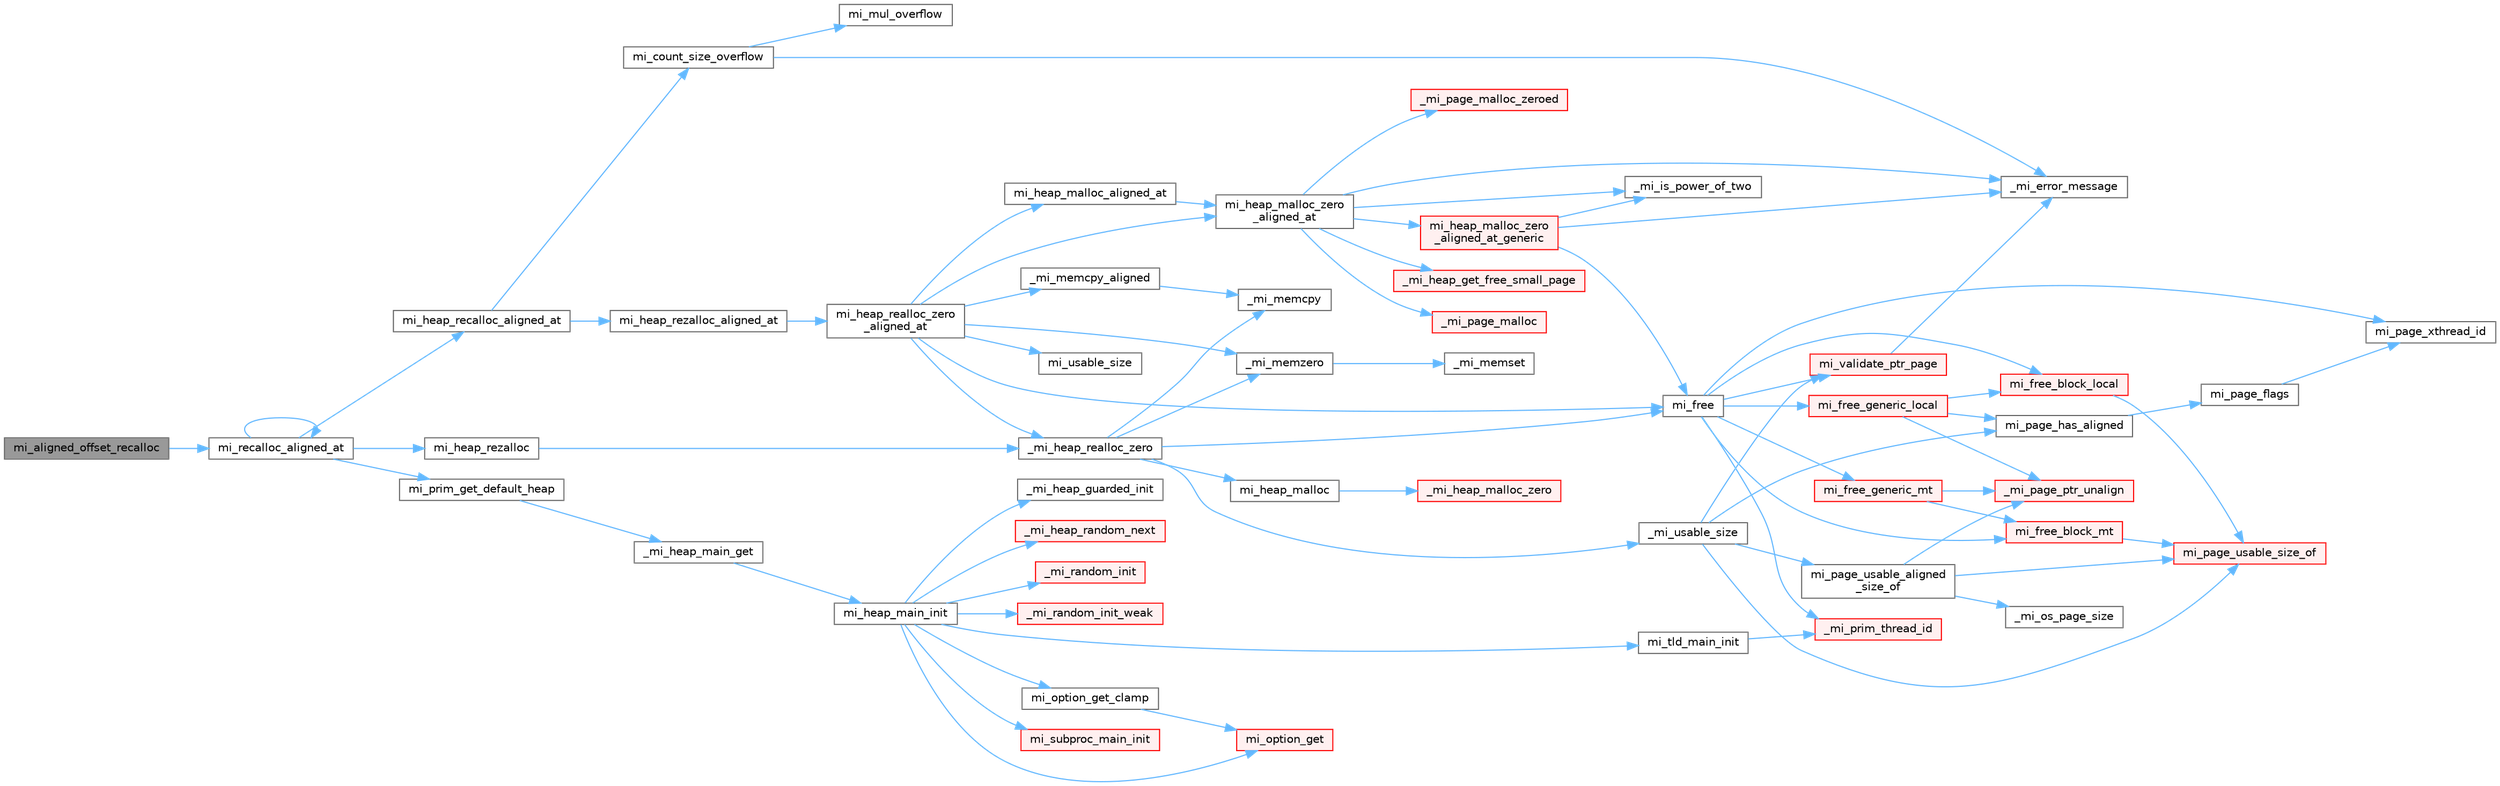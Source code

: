 digraph "mi_aligned_offset_recalloc"
{
 // LATEX_PDF_SIZE
  bgcolor="transparent";
  edge [fontname=Helvetica,fontsize=10,labelfontname=Helvetica,labelfontsize=10];
  node [fontname=Helvetica,fontsize=10,shape=box,height=0.2,width=0.4];
  rankdir="LR";
  Node1 [id="Node000001",label="mi_aligned_offset_recalloc",height=0.2,width=0.4,color="gray40", fillcolor="grey60", style="filled", fontcolor="black",tooltip=" "];
  Node1 -> Node2 [id="edge73_Node000001_Node000002",color="steelblue1",style="solid",tooltip=" "];
  Node2 [id="Node000002",label="mi_recalloc_aligned_at",height=0.2,width=0.4,color="grey40", fillcolor="white", style="filled",URL="$group__zeroinit.html#gaae25e4ddedd4e0fb61b1a8bd5d452750",tooltip=" "];
  Node2 -> Node3 [id="edge74_Node000002_Node000003",color="steelblue1",style="solid",tooltip=" "];
  Node3 [id="Node000003",label="mi_heap_recalloc_aligned_at",height=0.2,width=0.4,color="grey40", fillcolor="white", style="filled",URL="$group__zeroinit.html#ga07b5bcbaf00d0d2e598c232982588496",tooltip=" "];
  Node3 -> Node4 [id="edge75_Node000003_Node000004",color="steelblue1",style="solid",tooltip=" "];
  Node4 [id="Node000004",label="mi_count_size_overflow",height=0.2,width=0.4,color="grey40", fillcolor="white", style="filled",URL="$_e_a_s_t_l_2packages_2mimalloc_2include_2mimalloc_2internal_8h.html#ad0741c6523fbf2e3870fd3477bf6fe91",tooltip=" "];
  Node4 -> Node5 [id="edge76_Node000004_Node000005",color="steelblue1",style="solid",tooltip=" "];
  Node5 [id="Node000005",label="_mi_error_message",height=0.2,width=0.4,color="grey40", fillcolor="white", style="filled",URL="$options_8c.html#a2bebc073bcaac71658e57bb260c2e426",tooltip=" "];
  Node4 -> Node6 [id="edge77_Node000004_Node000006",color="steelblue1",style="solid",tooltip=" "];
  Node6 [id="Node000006",label="mi_mul_overflow",height=0.2,width=0.4,color="grey40", fillcolor="white", style="filled",URL="$_e_a_s_t_l_2packages_2mimalloc_2include_2mimalloc_2internal_8h.html#abf06027911fbdc300901fb961a45e4d0",tooltip=" "];
  Node3 -> Node7 [id="edge78_Node000003_Node000007",color="steelblue1",style="solid",tooltip=" "];
  Node7 [id="Node000007",label="mi_heap_rezalloc_aligned_at",height=0.2,width=0.4,color="grey40", fillcolor="white", style="filled",URL="$group__zeroinit.html#ga2bafa79c3f98ea74882349d44cffa5d9",tooltip=" "];
  Node7 -> Node8 [id="edge79_Node000007_Node000008",color="steelblue1",style="solid",tooltip=" "];
  Node8 [id="Node000008",label="mi_heap_realloc_zero\l_aligned_at",height=0.2,width=0.4,color="grey40", fillcolor="white", style="filled",URL="$alloc-aligned_8c.html#a1c31e7f7df144e6496e627272467f8cf",tooltip=" "];
  Node8 -> Node9 [id="edge80_Node000008_Node000009",color="steelblue1",style="solid",tooltip=" "];
  Node9 [id="Node000009",label="_mi_heap_realloc_zero",height=0.2,width=0.4,color="grey40", fillcolor="white", style="filled",URL="$alloc_8c.html#aa0a502a8b4b3af96fbc3bc6a0cf2e092",tooltip=" "];
  Node9 -> Node10 [id="edge81_Node000009_Node000010",color="steelblue1",style="solid",tooltip=" "];
  Node10 [id="Node000010",label="_mi_memcpy",height=0.2,width=0.4,color="grey40", fillcolor="white", style="filled",URL="$_e_a_s_t_l_2packages_2mimalloc_2include_2mimalloc_2internal_8h.html#aced8405f24c39af46117066bb1633924",tooltip=" "];
  Node9 -> Node11 [id="edge82_Node000009_Node000011",color="steelblue1",style="solid",tooltip=" "];
  Node11 [id="Node000011",label="_mi_memzero",height=0.2,width=0.4,color="grey40", fillcolor="white", style="filled",URL="$_e_a_s_t_l_2packages_2mimalloc_2include_2mimalloc_2internal_8h.html#a621a19b2339e1a1d23f8bc1a96eb3b54",tooltip=" "];
  Node11 -> Node12 [id="edge83_Node000011_Node000012",color="steelblue1",style="solid",tooltip=" "];
  Node12 [id="Node000012",label="_mi_memset",height=0.2,width=0.4,color="grey40", fillcolor="white", style="filled",URL="$_e_a_s_t_l_2packages_2mimalloc_2include_2mimalloc_2internal_8h.html#ae042f084f894809035813d45e3c43561",tooltip=" "];
  Node9 -> Node13 [id="edge84_Node000009_Node000013",color="steelblue1",style="solid",tooltip=" "];
  Node13 [id="Node000013",label="_mi_usable_size",height=0.2,width=0.4,color="grey40", fillcolor="white", style="filled",URL="$free_8c.html#ad2304b1ed3a49b8c20e550c060d5627d",tooltip=" "];
  Node13 -> Node14 [id="edge85_Node000013_Node000014",color="steelblue1",style="solid",tooltip=" "];
  Node14 [id="Node000014",label="mi_page_has_aligned",height=0.2,width=0.4,color="grey40", fillcolor="white", style="filled",URL="$_e_a_s_t_l_2packages_2mimalloc_2include_2mimalloc_2internal_8h.html#ae0b5641b1e2fabf59c84685e08520852",tooltip=" "];
  Node14 -> Node15 [id="edge86_Node000014_Node000015",color="steelblue1",style="solid",tooltip=" "];
  Node15 [id="Node000015",label="mi_page_flags",height=0.2,width=0.4,color="grey40", fillcolor="white", style="filled",URL="$_e_a_s_t_l_2packages_2mimalloc_2include_2mimalloc_2internal_8h.html#a3d26e50ecf7ae2045d2a6dc69c3c30c8",tooltip=" "];
  Node15 -> Node16 [id="edge87_Node000015_Node000016",color="steelblue1",style="solid",tooltip=" "];
  Node16 [id="Node000016",label="mi_page_xthread_id",height=0.2,width=0.4,color="grey40", fillcolor="white", style="filled",URL="$_e_a_s_t_l_2packages_2mimalloc_2include_2mimalloc_2internal_8h.html#af15a53be4fb9aa00af3c25632b1b1dac",tooltip=" "];
  Node13 -> Node17 [id="edge88_Node000013_Node000017",color="steelblue1",style="solid",tooltip=" "];
  Node17 [id="Node000017",label="mi_page_usable_aligned\l_size_of",height=0.2,width=0.4,color="grey40", fillcolor="white", style="filled",URL="$free_8c.html#a85c1b5ab3965f4a581f194aa06d0cf45",tooltip=" "];
  Node17 -> Node18 [id="edge89_Node000017_Node000018",color="steelblue1",style="solid",tooltip=" "];
  Node18 [id="Node000018",label="_mi_os_page_size",height=0.2,width=0.4,color="grey40", fillcolor="white", style="filled",URL="$os_8c.html#a723e4c95209d4c6282b53317473e83d5",tooltip=" "];
  Node17 -> Node19 [id="edge90_Node000017_Node000019",color="steelblue1",style="solid",tooltip=" "];
  Node19 [id="Node000019",label="_mi_page_ptr_unalign",height=0.2,width=0.4,color="red", fillcolor="#FFF0F0", style="filled",URL="$free_8c.html#a02c896f799e571b628b2d7747ca9f771",tooltip=" "];
  Node17 -> Node22 [id="edge91_Node000017_Node000022",color="steelblue1",style="solid",tooltip=" "];
  Node22 [id="Node000022",label="mi_page_usable_size_of",height=0.2,width=0.4,color="red", fillcolor="#FFF0F0", style="filled",URL="$free_8c.html#a26335e66b160c5319806a2e33f7b70e7",tooltip=" "];
  Node13 -> Node22 [id="edge92_Node000013_Node000022",color="steelblue1",style="solid",tooltip=" "];
  Node13 -> Node24 [id="edge93_Node000013_Node000024",color="steelblue1",style="solid",tooltip=" "];
  Node24 [id="Node000024",label="mi_validate_ptr_page",height=0.2,width=0.4,color="red", fillcolor="#FFF0F0", style="filled",URL="$free_8c.html#a3c325fa47ff6342dca1b913607844b93",tooltip=" "];
  Node24 -> Node5 [id="edge94_Node000024_Node000005",color="steelblue1",style="solid",tooltip=" "];
  Node9 -> Node66 [id="edge95_Node000009_Node000066",color="steelblue1",style="solid",tooltip=" "];
  Node66 [id="Node000066",label="mi_free",height=0.2,width=0.4,color="grey40", fillcolor="white", style="filled",URL="$group__malloc.html#gaf2c7b89c327d1f60f59e68b9ea644d95",tooltip=" "];
  Node66 -> Node49 [id="edge96_Node000066_Node000049",color="steelblue1",style="solid",tooltip=" "];
  Node49 [id="Node000049",label="_mi_prim_thread_id",height=0.2,width=0.4,color="red", fillcolor="#FFF0F0", style="filled",URL="$prim_8h.html#a3875c92cbb791d0a7c69bc1fd2df6804",tooltip=" "];
  Node66 -> Node67 [id="edge97_Node000066_Node000067",color="steelblue1",style="solid",tooltip=" "];
  Node67 [id="Node000067",label="mi_free_block_local",height=0.2,width=0.4,color="red", fillcolor="#FFF0F0", style="filled",URL="$free_8c.html#a4ea336aeb08fb4786186f6087a751d3c",tooltip=" "];
  Node67 -> Node22 [id="edge98_Node000067_Node000022",color="steelblue1",style="solid",tooltip=" "];
  Node66 -> Node269 [id="edge99_Node000066_Node000269",color="steelblue1",style="solid",tooltip=" "];
  Node269 [id="Node000269",label="mi_free_block_mt",height=0.2,width=0.4,color="red", fillcolor="#FFF0F0", style="filled",URL="$free_8c.html#af5ffcf95b8bfc34e499ae3b203e72475",tooltip=" "];
  Node269 -> Node22 [id="edge100_Node000269_Node000022",color="steelblue1",style="solid",tooltip=" "];
  Node66 -> Node332 [id="edge101_Node000066_Node000332",color="steelblue1",style="solid",tooltip=" "];
  Node332 [id="Node000332",label="mi_free_generic_local",height=0.2,width=0.4,color="red", fillcolor="#FFF0F0", style="filled",URL="$free_8c.html#a2e61936ec89160d051a72f0d1f95424f",tooltip=" "];
  Node332 -> Node19 [id="edge102_Node000332_Node000019",color="steelblue1",style="solid",tooltip=" "];
  Node332 -> Node67 [id="edge103_Node000332_Node000067",color="steelblue1",style="solid",tooltip=" "];
  Node332 -> Node14 [id="edge104_Node000332_Node000014",color="steelblue1",style="solid",tooltip=" "];
  Node66 -> Node334 [id="edge105_Node000066_Node000334",color="steelblue1",style="solid",tooltip=" "];
  Node334 [id="Node000334",label="mi_free_generic_mt",height=0.2,width=0.4,color="red", fillcolor="#FFF0F0", style="filled",URL="$free_8c.html#acc3316883c1cf74f78cb41e5d1b46ced",tooltip=" "];
  Node334 -> Node19 [id="edge106_Node000334_Node000019",color="steelblue1",style="solid",tooltip=" "];
  Node334 -> Node269 [id="edge107_Node000334_Node000269",color="steelblue1",style="solid",tooltip=" "];
  Node66 -> Node16 [id="edge108_Node000066_Node000016",color="steelblue1",style="solid",tooltip=" "];
  Node66 -> Node24 [id="edge109_Node000066_Node000024",color="steelblue1",style="solid",tooltip=" "];
  Node9 -> Node335 [id="edge110_Node000009_Node000335",color="steelblue1",style="solid",tooltip=" "];
  Node335 [id="Node000335",label="mi_heap_malloc",height=0.2,width=0.4,color="grey40", fillcolor="white", style="filled",URL="$group__heap.html#gab374e206c7034e0d899fb934e4f4a863",tooltip=" "];
  Node335 -> Node336 [id="edge111_Node000335_Node000336",color="steelblue1",style="solid",tooltip=" "];
  Node336 [id="Node000336",label="_mi_heap_malloc_zero",height=0.2,width=0.4,color="red", fillcolor="#FFF0F0", style="filled",URL="$alloc_8c.html#a4f6dd9bc8d4e47e98566ee77883d703e",tooltip=" "];
  Node8 -> Node447 [id="edge112_Node000008_Node000447",color="steelblue1",style="solid",tooltip=" "];
  Node447 [id="Node000447",label="_mi_memcpy_aligned",height=0.2,width=0.4,color="grey40", fillcolor="white", style="filled",URL="$_e_a_s_t_l_2packages_2mimalloc_2include_2mimalloc_2internal_8h.html#a4dbcd4c6bee50fa4a3fb4b5e2a8d1438",tooltip=" "];
  Node447 -> Node10 [id="edge113_Node000447_Node000010",color="steelblue1",style="solid",tooltip=" "];
  Node8 -> Node11 [id="edge114_Node000008_Node000011",color="steelblue1",style="solid",tooltip=" "];
  Node8 -> Node66 [id="edge115_Node000008_Node000066",color="steelblue1",style="solid",tooltip=" "];
  Node8 -> Node488 [id="edge116_Node000008_Node000488",color="steelblue1",style="solid",tooltip=" "];
  Node488 [id="Node000488",label="mi_heap_malloc_aligned_at",height=0.2,width=0.4,color="grey40", fillcolor="white", style="filled",URL="$group__heap.html#gae7ffc045c3996497a7f3a5f6fe7b8aaa",tooltip=" "];
  Node488 -> Node489 [id="edge117_Node000488_Node000489",color="steelblue1",style="solid",tooltip=" "];
  Node489 [id="Node000489",label="mi_heap_malloc_zero\l_aligned_at",height=0.2,width=0.4,color="grey40", fillcolor="white", style="filled",URL="$alloc-aligned_8c.html#a5a91c01df4ee03f2157157434e535648",tooltip=" "];
  Node489 -> Node5 [id="edge118_Node000489_Node000005",color="steelblue1",style="solid",tooltip=" "];
  Node489 -> Node486 [id="edge119_Node000489_Node000486",color="steelblue1",style="solid",tooltip=" "];
  Node486 [id="Node000486",label="_mi_heap_get_free_small_page",height=0.2,width=0.4,color="red", fillcolor="#FFF0F0", style="filled",URL="$_e_a_s_t_l_2packages_2mimalloc_2include_2mimalloc_2internal_8h.html#a5ab9d8fb17d6213eb9789008e8d69ac1",tooltip=" "];
  Node489 -> Node212 [id="edge120_Node000489_Node000212",color="steelblue1",style="solid",tooltip=" "];
  Node212 [id="Node000212",label="_mi_is_power_of_two",height=0.2,width=0.4,color="grey40", fillcolor="white", style="filled",URL="$_e_a_s_t_l_2packages_2mimalloc_2include_2mimalloc_2internal_8h.html#ac46068515202fb9642f6b2610836bd82",tooltip=" "];
  Node489 -> Node340 [id="edge121_Node000489_Node000340",color="steelblue1",style="solid",tooltip=" "];
  Node340 [id="Node000340",label="_mi_page_malloc",height=0.2,width=0.4,color="red", fillcolor="#FFF0F0", style="filled",URL="$alloc_8c.html#a97c32575c2b27f4dc75af2429c45819d",tooltip=" "];
  Node489 -> Node490 [id="edge122_Node000489_Node000490",color="steelblue1",style="solid",tooltip=" "];
  Node490 [id="Node000490",label="_mi_page_malloc_zeroed",height=0.2,width=0.4,color="red", fillcolor="#FFF0F0", style="filled",URL="$alloc_8c.html#adfd7ea63bc22fb012fb1b5ddcb0253d9",tooltip=" "];
  Node489 -> Node491 [id="edge123_Node000489_Node000491",color="steelblue1",style="solid",tooltip=" "];
  Node491 [id="Node000491",label="mi_heap_malloc_zero\l_aligned_at_generic",height=0.2,width=0.4,color="red", fillcolor="#FFF0F0", style="filled",URL="$alloc-aligned_8c.html#af2d93c20264f100910f38ae10bd6e9d8",tooltip=" "];
  Node491 -> Node5 [id="edge124_Node000491_Node000005",color="steelblue1",style="solid",tooltip=" "];
  Node491 -> Node212 [id="edge125_Node000491_Node000212",color="steelblue1",style="solid",tooltip=" "];
  Node491 -> Node66 [id="edge126_Node000491_Node000066",color="steelblue1",style="solid",tooltip=" "];
  Node8 -> Node489 [id="edge127_Node000008_Node000489",color="steelblue1",style="solid",tooltip=" "];
  Node8 -> Node487 [id="edge128_Node000008_Node000487",color="steelblue1",style="solid",tooltip=" "];
  Node487 [id="Node000487",label="mi_usable_size",height=0.2,width=0.4,color="grey40", fillcolor="white", style="filled",URL="$group__extended.html#ga089c859d9eddc5f9b4bd946cd53cebee",tooltip=" "];
  Node2 -> Node498 [id="edge129_Node000002_Node000498",color="steelblue1",style="solid",tooltip=" "];
  Node498 [id="Node000498",label="mi_heap_rezalloc",height=0.2,width=0.4,color="grey40", fillcolor="white", style="filled",URL="$group__zeroinit.html#ga8d8b7ebb24b513cd84d1a696048da60d",tooltip=" "];
  Node498 -> Node9 [id="edge130_Node000498_Node000009",color="steelblue1",style="solid",tooltip=" "];
  Node2 -> Node279 [id="edge131_Node000002_Node000279",color="steelblue1",style="solid",tooltip=" "];
  Node279 [id="Node000279",label="mi_prim_get_default_heap",height=0.2,width=0.4,color="grey40", fillcolor="white", style="filled",URL="$prim_8h.html#a986e62564728229db3ccecbd6e97fd98",tooltip=" "];
  Node279 -> Node280 [id="edge132_Node000279_Node000280",color="steelblue1",style="solid",tooltip=" "];
  Node280 [id="Node000280",label="_mi_heap_main_get",height=0.2,width=0.4,color="grey40", fillcolor="white", style="filled",URL="$_e_a_s_t_l_2packages_2mimalloc_2src_2init_8c.html#a1feeb4148fb048caf23361152895a55c",tooltip=" "];
  Node280 -> Node281 [id="edge133_Node000280_Node000281",color="steelblue1",style="solid",tooltip=" "];
  Node281 [id="Node000281",label="mi_heap_main_init",height=0.2,width=0.4,color="grey40", fillcolor="white", style="filled",URL="$_e_a_s_t_l_2packages_2mimalloc_2src_2init_8c.html#a5d8b12ae7942ecf3eb4e8ffd313a263a",tooltip=" "];
  Node281 -> Node282 [id="edge134_Node000281_Node000282",color="steelblue1",style="solid",tooltip=" "];
  Node282 [id="Node000282",label="_mi_heap_guarded_init",height=0.2,width=0.4,color="grey40", fillcolor="white", style="filled",URL="$_e_a_s_t_l_2packages_2mimalloc_2src_2init_8c.html#a70e3672a1e08dcb5e7e311d403693394",tooltip=" "];
  Node281 -> Node283 [id="edge135_Node000281_Node000283",color="steelblue1",style="solid",tooltip=" "];
  Node283 [id="Node000283",label="_mi_heap_random_next",height=0.2,width=0.4,color="red", fillcolor="#FFF0F0", style="filled",URL="$heap_8c.html#a68ddb5f2c595ea9d4e8d450342b4713c",tooltip=" "];
  Node281 -> Node289 [id="edge136_Node000281_Node000289",color="steelblue1",style="solid",tooltip=" "];
  Node289 [id="Node000289",label="_mi_random_init",height=0.2,width=0.4,color="red", fillcolor="#FFF0F0", style="filled",URL="$random_8c.html#aca9dc8a900f1b727e326063778b2eee1",tooltip=" "];
  Node281 -> Node298 [id="edge137_Node000281_Node000298",color="steelblue1",style="solid",tooltip=" "];
  Node298 [id="Node000298",label="_mi_random_init_weak",height=0.2,width=0.4,color="red", fillcolor="#FFF0F0", style="filled",URL="$random_8c.html#a6bfdbdbf180aa56ff5697e0f2e3ca49a",tooltip=" "];
  Node281 -> Node33 [id="edge138_Node000281_Node000033",color="steelblue1",style="solid",tooltip=" "];
  Node33 [id="Node000033",label="mi_option_get",height=0.2,width=0.4,color="red", fillcolor="#FFF0F0", style="filled",URL="$group__options.html#ga7e8af195cc81d3fa64ccf2662caa565a",tooltip=" "];
  Node281 -> Node226 [id="edge139_Node000281_Node000226",color="steelblue1",style="solid",tooltip=" "];
  Node226 [id="Node000226",label="mi_option_get_clamp",height=0.2,width=0.4,color="grey40", fillcolor="white", style="filled",URL="$group__options.html#ga96ad9c406338bd314cfe878cfc9bf723",tooltip=" "];
  Node226 -> Node33 [id="edge140_Node000226_Node000033",color="steelblue1",style="solid",tooltip=" "];
  Node281 -> Node299 [id="edge141_Node000281_Node000299",color="steelblue1",style="solid",tooltip=" "];
  Node299 [id="Node000299",label="mi_subproc_main_init",height=0.2,width=0.4,color="red", fillcolor="#FFF0F0", style="filled",URL="$_e_a_s_t_l_2packages_2mimalloc_2src_2init_8c.html#a51b6f4fa5d8cbde3881bf41e2a9d7a73",tooltip=" "];
  Node281 -> Node301 [id="edge142_Node000281_Node000301",color="steelblue1",style="solid",tooltip=" "];
  Node301 [id="Node000301",label="mi_tld_main_init",height=0.2,width=0.4,color="grey40", fillcolor="white", style="filled",URL="$_e_a_s_t_l_2packages_2mimalloc_2src_2init_8c.html#a5b314759773d0dc745240cdf90e7f1b0",tooltip=" "];
  Node301 -> Node49 [id="edge143_Node000301_Node000049",color="steelblue1",style="solid",tooltip=" "];
  Node2 -> Node2 [id="edge144_Node000002_Node000002",color="steelblue1",style="solid",tooltip=" "];
}
